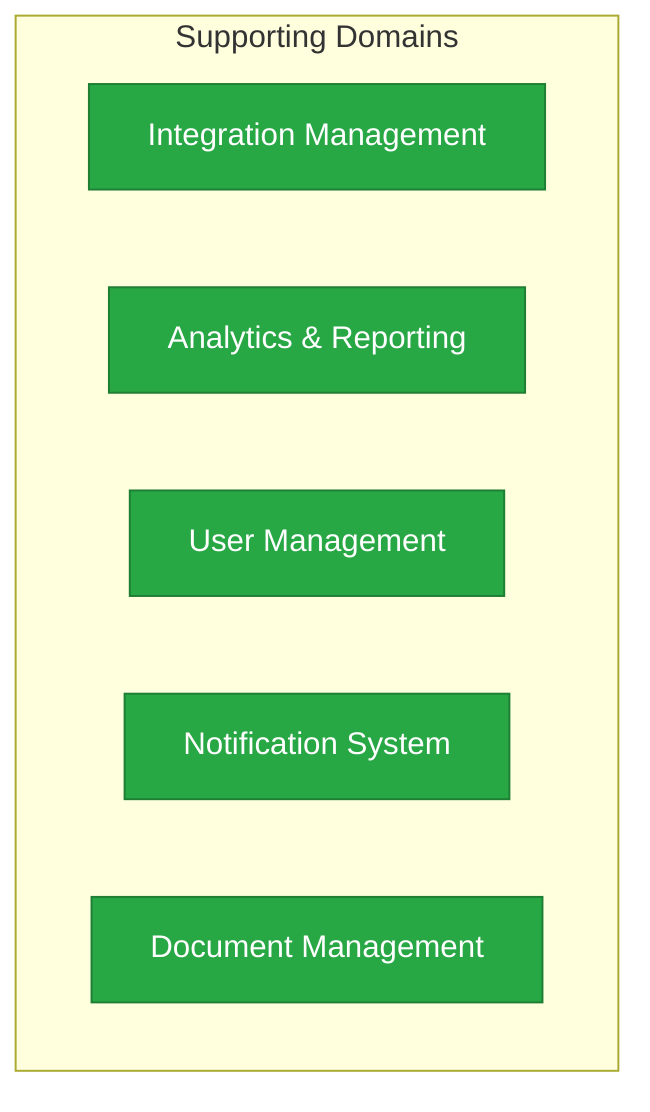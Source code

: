 graph TD
    subgraph Supporting Domains
        SD1[Integration Management]
        SD2[Analytics & Reporting]
        SD3[User Management]
        SD4[Notification System]
        SD5[Document Management]
    end
    
    style SD1 fill:#28a745,stroke:#1e7e34,color:#ffffff
    style SD2 fill:#28a745,stroke:#1e7e34,color:#ffffff
    style SD3 fill:#28a745,stroke:#1e7e34,color:#ffffff
    style SD4 fill:#28a745,stroke:#1e7e34,color:#ffffff
    style SD5 fill:#28a745,stroke:#1e7e34,color:#ffffff